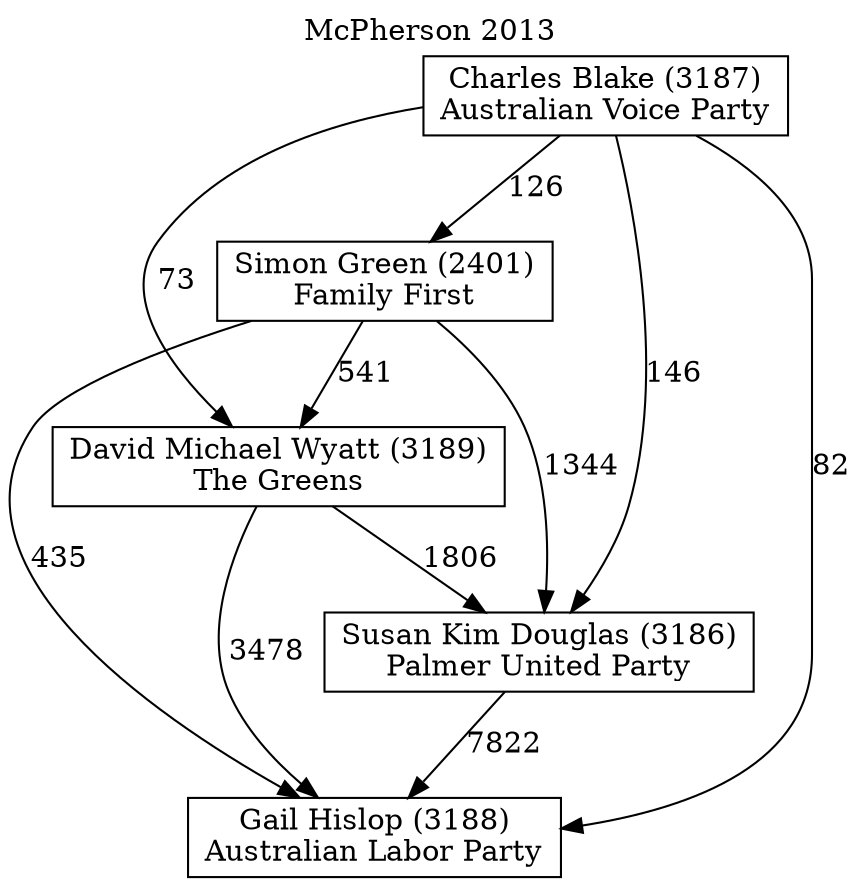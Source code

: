 // House preference flow
digraph "Gail Hislop (3188)_McPherson_2013" {
	graph [label="McPherson 2013" labelloc=t mclimit=10]
	node [shape=box]
	"Gail Hislop (3188)" [label="Gail Hislop (3188)
Australian Labor Party"]
	"Susan Kim Douglas (3186)" [label="Susan Kim Douglas (3186)
Palmer United Party"]
	"David Michael Wyatt (3189)" [label="David Michael Wyatt (3189)
The Greens"]
	"Simon Green (2401)" [label="Simon Green (2401)
Family First"]
	"Charles Blake (3187)" [label="Charles Blake (3187)
Australian Voice Party"]
	"Susan Kim Douglas (3186)" -> "Gail Hislop (3188)" [label=7822]
	"David Michael Wyatt (3189)" -> "Susan Kim Douglas (3186)" [label=1806]
	"Simon Green (2401)" -> "David Michael Wyatt (3189)" [label=541]
	"Charles Blake (3187)" -> "Simon Green (2401)" [label=126]
	"David Michael Wyatt (3189)" -> "Gail Hislop (3188)" [label=3478]
	"Simon Green (2401)" -> "Gail Hislop (3188)" [label=435]
	"Charles Blake (3187)" -> "Gail Hislop (3188)" [label=82]
	"Charles Blake (3187)" -> "David Michael Wyatt (3189)" [label=73]
	"Simon Green (2401)" -> "Susan Kim Douglas (3186)" [label=1344]
	"Charles Blake (3187)" -> "Susan Kim Douglas (3186)" [label=146]
}
